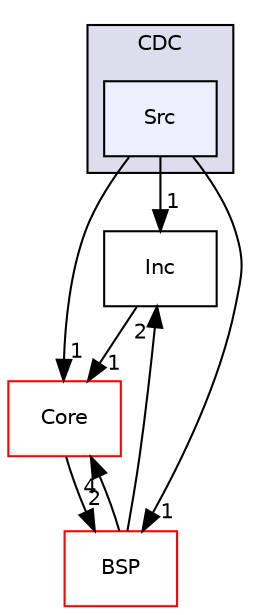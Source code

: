 digraph "/home/developer/mtrain-firmware/external/middleware/STM32_USB_Device_Library/Class/CDC/Src" {
  compound=true
  node [ fontsize="10", fontname="Helvetica"];
  edge [ labelfontsize="10", labelfontname="Helvetica"];
  subgraph clusterdir_a67dce7114ae07c1812bf68e145623a2 {
    graph [ bgcolor="#ddddee", pencolor="black", label="CDC" fontname="Helvetica", fontsize="10", URL="dir_a67dce7114ae07c1812bf68e145623a2.html"]
  dir_d8be613a6e458fe020a6e955787651d3 [shape=box, label="Src", style="filled", fillcolor="#eeeeff", pencolor="black", URL="dir_d8be613a6e458fe020a6e955787651d3.html"];
  }
  dir_9740925c716b77541879bdbaafed6fa6 [shape=box label="Inc" URL="dir_9740925c716b77541879bdbaafed6fa6.html"];
  dir_19e504b8294315d876b43ba053bc3f8f [shape=box label="Core" fillcolor="white" style="filled" color="red" URL="dir_19e504b8294315d876b43ba053bc3f8f.html"];
  dir_350c8a3315b9de76597c9530ef31a96a [shape=box label="BSP" fillcolor="white" style="filled" color="red" URL="dir_350c8a3315b9de76597c9530ef31a96a.html"];
  dir_9740925c716b77541879bdbaafed6fa6->dir_19e504b8294315d876b43ba053bc3f8f [headlabel="1", labeldistance=1.5 headhref="dir_000059_000076.html"];
  dir_19e504b8294315d876b43ba053bc3f8f->dir_350c8a3315b9de76597c9530ef31a96a [headlabel="2", labeldistance=1.5 headhref="dir_000076_000009.html"];
  dir_d8be613a6e458fe020a6e955787651d3->dir_9740925c716b77541879bdbaafed6fa6 [headlabel="1", labeldistance=1.5 headhref="dir_000060_000059.html"];
  dir_d8be613a6e458fe020a6e955787651d3->dir_19e504b8294315d876b43ba053bc3f8f [headlabel="1", labeldistance=1.5 headhref="dir_000060_000076.html"];
  dir_d8be613a6e458fe020a6e955787651d3->dir_350c8a3315b9de76597c9530ef31a96a [headlabel="1", labeldistance=1.5 headhref="dir_000060_000009.html"];
  dir_350c8a3315b9de76597c9530ef31a96a->dir_9740925c716b77541879bdbaafed6fa6 [headlabel="2", labeldistance=1.5 headhref="dir_000009_000059.html"];
  dir_350c8a3315b9de76597c9530ef31a96a->dir_19e504b8294315d876b43ba053bc3f8f [headlabel="4", labeldistance=1.5 headhref="dir_000009_000076.html"];
}
